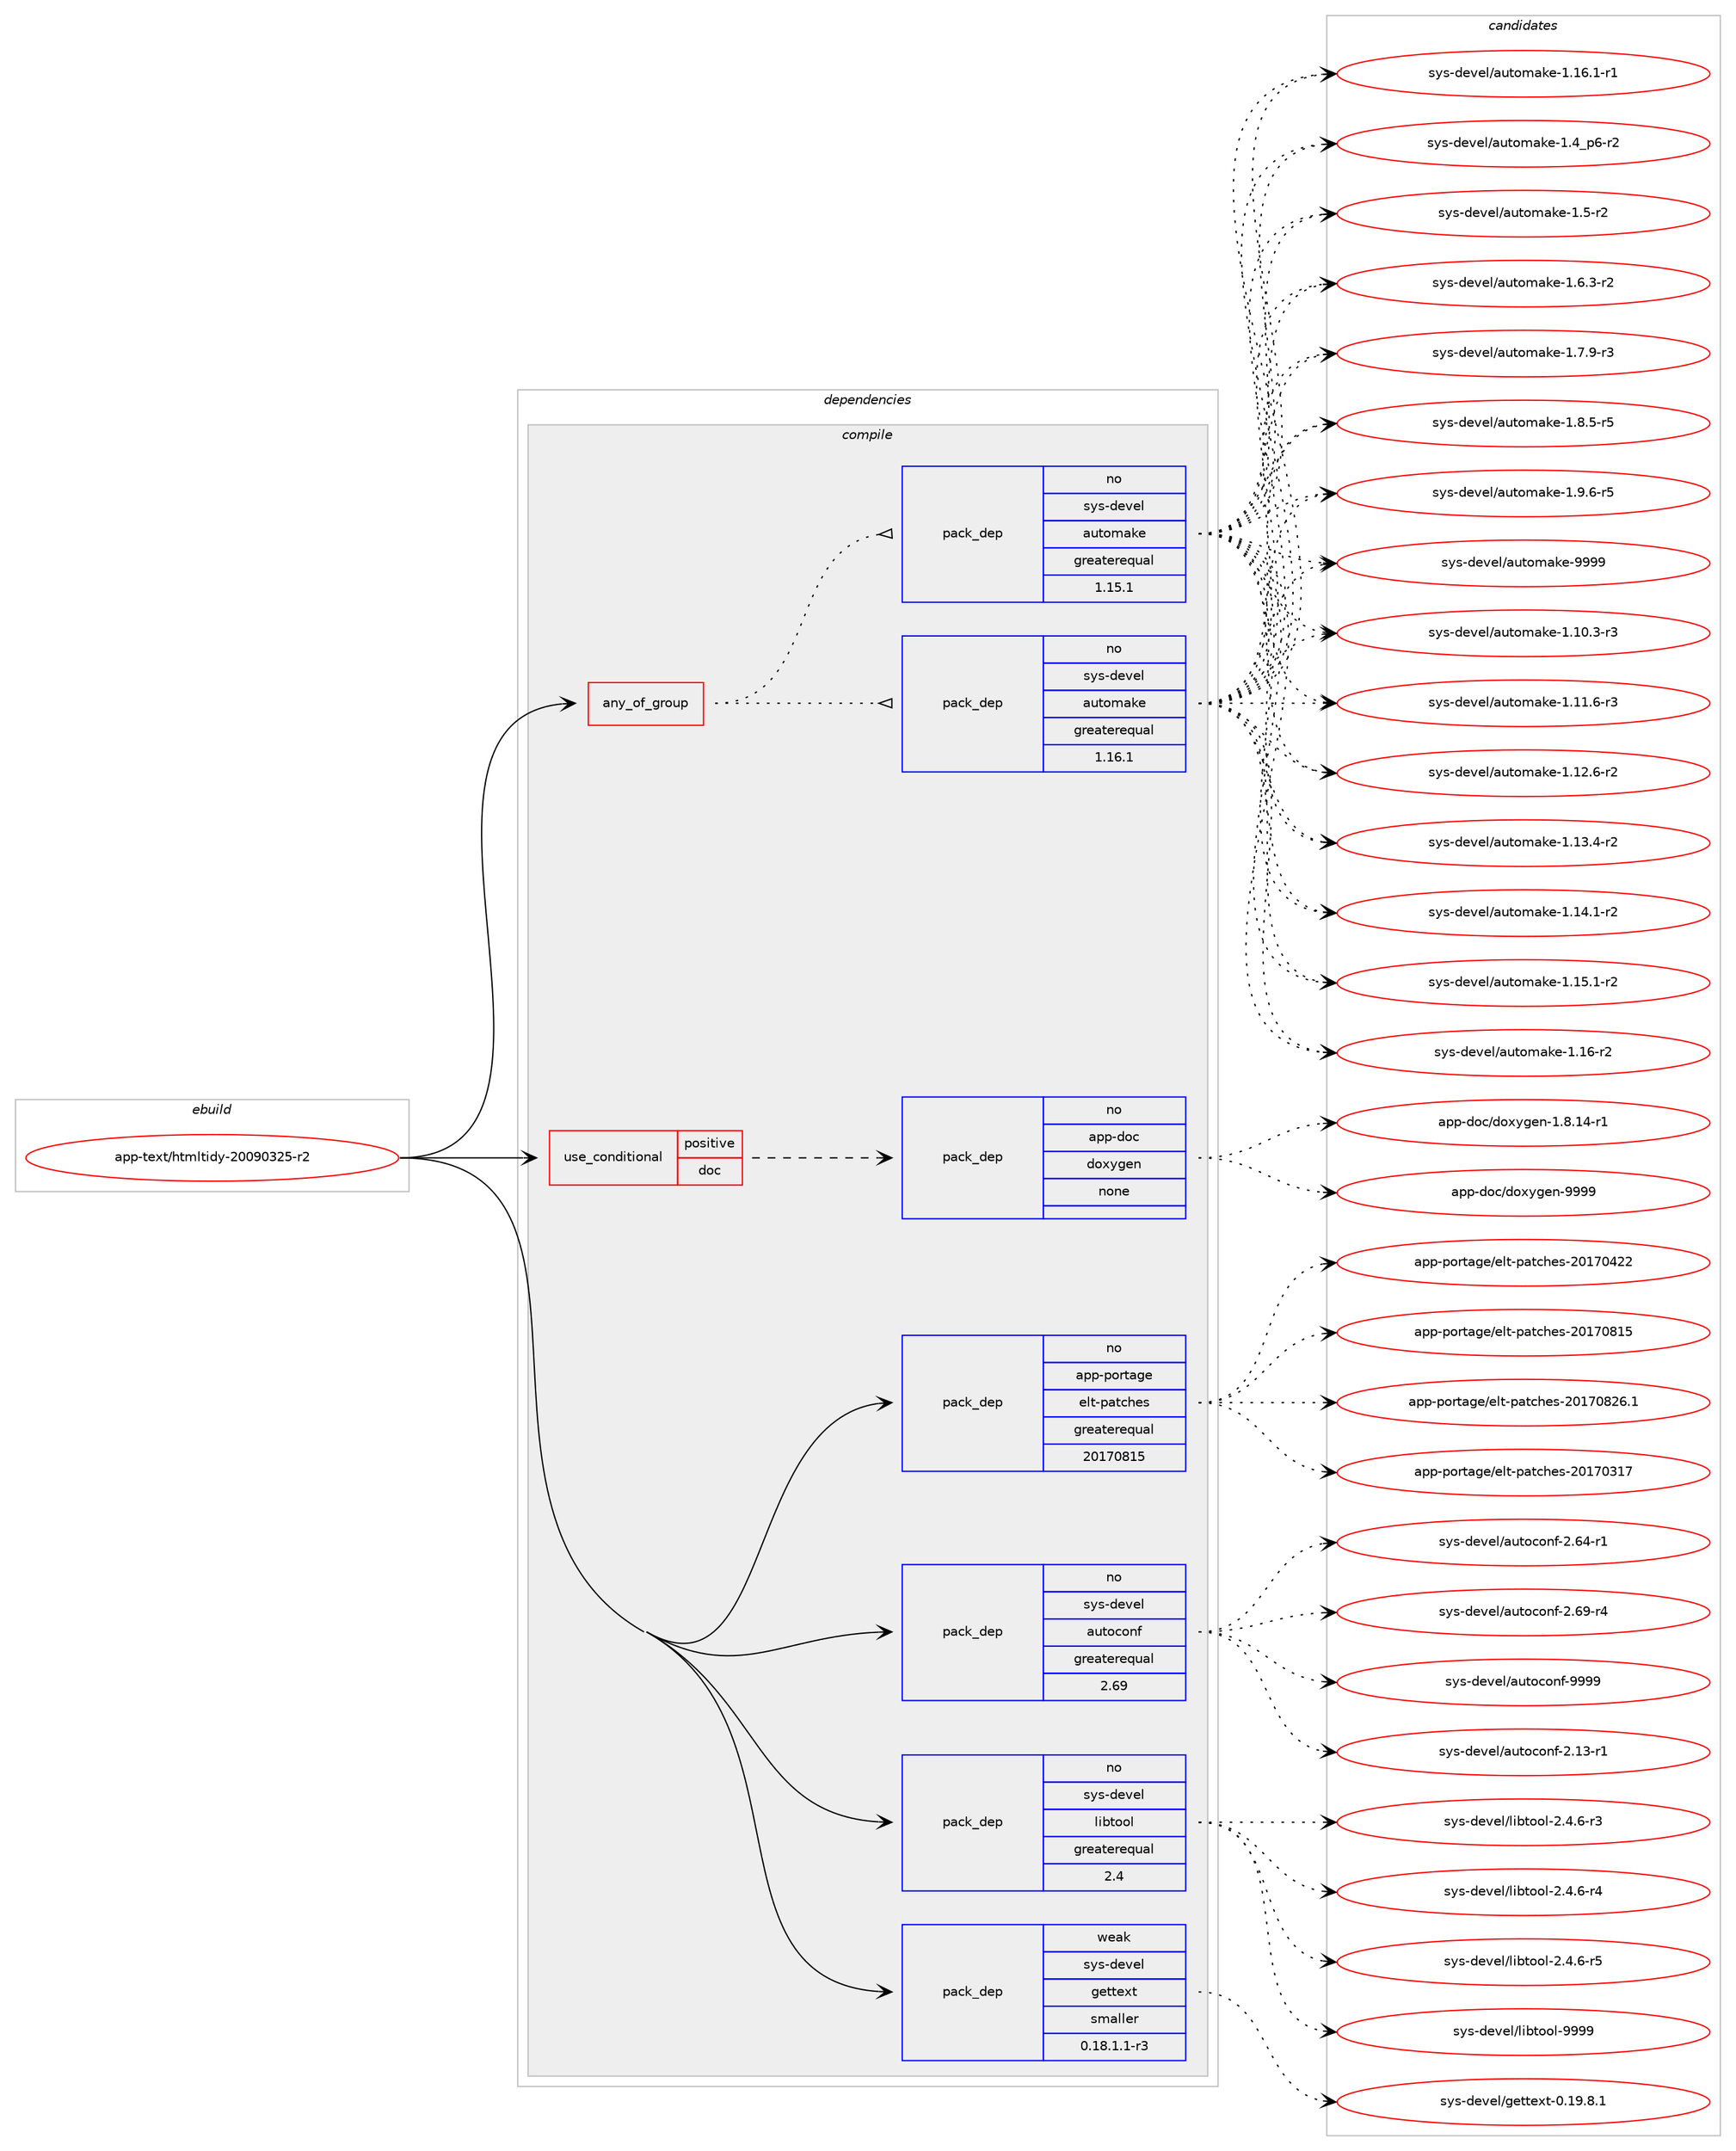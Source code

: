 digraph prolog {

# *************
# Graph options
# *************

newrank=true;
concentrate=true;
compound=true;
graph [rankdir=LR,fontname=Helvetica,fontsize=10,ranksep=1.5];#, ranksep=2.5, nodesep=0.2];
edge  [arrowhead=vee];
node  [fontname=Helvetica,fontsize=10];

# **********
# The ebuild
# **********

subgraph cluster_leftcol {
color=gray;
rank=same;
label=<<i>ebuild</i>>;
id [label="app-text/htmltidy-20090325-r2", color=red, width=4, href="../app-text/htmltidy-20090325-r2.svg"];
}

# ****************
# The dependencies
# ****************

subgraph cluster_midcol {
color=gray;
label=<<i>dependencies</i>>;
subgraph cluster_compile {
fillcolor="#eeeeee";
style=filled;
label=<<i>compile</i>>;
subgraph any19940 {
dependency1309649 [label=<<TABLE BORDER="0" CELLBORDER="1" CELLSPACING="0" CELLPADDING="4"><TR><TD CELLPADDING="10">any_of_group</TD></TR></TABLE>>, shape=none, color=red];subgraph pack933527 {
dependency1309650 [label=<<TABLE BORDER="0" CELLBORDER="1" CELLSPACING="0" CELLPADDING="4" WIDTH="220"><TR><TD ROWSPAN="6" CELLPADDING="30">pack_dep</TD></TR><TR><TD WIDTH="110">no</TD></TR><TR><TD>sys-devel</TD></TR><TR><TD>automake</TD></TR><TR><TD>greaterequal</TD></TR><TR><TD>1.16.1</TD></TR></TABLE>>, shape=none, color=blue];
}
dependency1309649:e -> dependency1309650:w [weight=20,style="dotted",arrowhead="oinv"];
subgraph pack933528 {
dependency1309651 [label=<<TABLE BORDER="0" CELLBORDER="1" CELLSPACING="0" CELLPADDING="4" WIDTH="220"><TR><TD ROWSPAN="6" CELLPADDING="30">pack_dep</TD></TR><TR><TD WIDTH="110">no</TD></TR><TR><TD>sys-devel</TD></TR><TR><TD>automake</TD></TR><TR><TD>greaterequal</TD></TR><TR><TD>1.15.1</TD></TR></TABLE>>, shape=none, color=blue];
}
dependency1309649:e -> dependency1309651:w [weight=20,style="dotted",arrowhead="oinv"];
}
id:e -> dependency1309649:w [weight=20,style="solid",arrowhead="vee"];
subgraph cond355636 {
dependency1309652 [label=<<TABLE BORDER="0" CELLBORDER="1" CELLSPACING="0" CELLPADDING="4"><TR><TD ROWSPAN="3" CELLPADDING="10">use_conditional</TD></TR><TR><TD>positive</TD></TR><TR><TD>doc</TD></TR></TABLE>>, shape=none, color=red];
subgraph pack933529 {
dependency1309653 [label=<<TABLE BORDER="0" CELLBORDER="1" CELLSPACING="0" CELLPADDING="4" WIDTH="220"><TR><TD ROWSPAN="6" CELLPADDING="30">pack_dep</TD></TR><TR><TD WIDTH="110">no</TD></TR><TR><TD>app-doc</TD></TR><TR><TD>doxygen</TD></TR><TR><TD>none</TD></TR><TR><TD></TD></TR></TABLE>>, shape=none, color=blue];
}
dependency1309652:e -> dependency1309653:w [weight=20,style="dashed",arrowhead="vee"];
}
id:e -> dependency1309652:w [weight=20,style="solid",arrowhead="vee"];
subgraph pack933530 {
dependency1309654 [label=<<TABLE BORDER="0" CELLBORDER="1" CELLSPACING="0" CELLPADDING="4" WIDTH="220"><TR><TD ROWSPAN="6" CELLPADDING="30">pack_dep</TD></TR><TR><TD WIDTH="110">no</TD></TR><TR><TD>app-portage</TD></TR><TR><TD>elt-patches</TD></TR><TR><TD>greaterequal</TD></TR><TR><TD>20170815</TD></TR></TABLE>>, shape=none, color=blue];
}
id:e -> dependency1309654:w [weight=20,style="solid",arrowhead="vee"];
subgraph pack933531 {
dependency1309655 [label=<<TABLE BORDER="0" CELLBORDER="1" CELLSPACING="0" CELLPADDING="4" WIDTH="220"><TR><TD ROWSPAN="6" CELLPADDING="30">pack_dep</TD></TR><TR><TD WIDTH="110">no</TD></TR><TR><TD>sys-devel</TD></TR><TR><TD>autoconf</TD></TR><TR><TD>greaterequal</TD></TR><TR><TD>2.69</TD></TR></TABLE>>, shape=none, color=blue];
}
id:e -> dependency1309655:w [weight=20,style="solid",arrowhead="vee"];
subgraph pack933532 {
dependency1309656 [label=<<TABLE BORDER="0" CELLBORDER="1" CELLSPACING="0" CELLPADDING="4" WIDTH="220"><TR><TD ROWSPAN="6" CELLPADDING="30">pack_dep</TD></TR><TR><TD WIDTH="110">no</TD></TR><TR><TD>sys-devel</TD></TR><TR><TD>libtool</TD></TR><TR><TD>greaterequal</TD></TR><TR><TD>2.4</TD></TR></TABLE>>, shape=none, color=blue];
}
id:e -> dependency1309656:w [weight=20,style="solid",arrowhead="vee"];
subgraph pack933533 {
dependency1309657 [label=<<TABLE BORDER="0" CELLBORDER="1" CELLSPACING="0" CELLPADDING="4" WIDTH="220"><TR><TD ROWSPAN="6" CELLPADDING="30">pack_dep</TD></TR><TR><TD WIDTH="110">weak</TD></TR><TR><TD>sys-devel</TD></TR><TR><TD>gettext</TD></TR><TR><TD>smaller</TD></TR><TR><TD>0.18.1.1-r3</TD></TR></TABLE>>, shape=none, color=blue];
}
id:e -> dependency1309657:w [weight=20,style="solid",arrowhead="vee"];
}
subgraph cluster_compileandrun {
fillcolor="#eeeeee";
style=filled;
label=<<i>compile and run</i>>;
}
subgraph cluster_run {
fillcolor="#eeeeee";
style=filled;
label=<<i>run</i>>;
}
}

# **************
# The candidates
# **************

subgraph cluster_choices {
rank=same;
color=gray;
label=<<i>candidates</i>>;

subgraph choice933527 {
color=black;
nodesep=1;
choice11512111545100101118101108479711711611110997107101454946494846514511451 [label="sys-devel/automake-1.10.3-r3", color=red, width=4,href="../sys-devel/automake-1.10.3-r3.svg"];
choice11512111545100101118101108479711711611110997107101454946494946544511451 [label="sys-devel/automake-1.11.6-r3", color=red, width=4,href="../sys-devel/automake-1.11.6-r3.svg"];
choice11512111545100101118101108479711711611110997107101454946495046544511450 [label="sys-devel/automake-1.12.6-r2", color=red, width=4,href="../sys-devel/automake-1.12.6-r2.svg"];
choice11512111545100101118101108479711711611110997107101454946495146524511450 [label="sys-devel/automake-1.13.4-r2", color=red, width=4,href="../sys-devel/automake-1.13.4-r2.svg"];
choice11512111545100101118101108479711711611110997107101454946495246494511450 [label="sys-devel/automake-1.14.1-r2", color=red, width=4,href="../sys-devel/automake-1.14.1-r2.svg"];
choice11512111545100101118101108479711711611110997107101454946495346494511450 [label="sys-devel/automake-1.15.1-r2", color=red, width=4,href="../sys-devel/automake-1.15.1-r2.svg"];
choice1151211154510010111810110847971171161111099710710145494649544511450 [label="sys-devel/automake-1.16-r2", color=red, width=4,href="../sys-devel/automake-1.16-r2.svg"];
choice11512111545100101118101108479711711611110997107101454946495446494511449 [label="sys-devel/automake-1.16.1-r1", color=red, width=4,href="../sys-devel/automake-1.16.1-r1.svg"];
choice115121115451001011181011084797117116111109971071014549465295112544511450 [label="sys-devel/automake-1.4_p6-r2", color=red, width=4,href="../sys-devel/automake-1.4_p6-r2.svg"];
choice11512111545100101118101108479711711611110997107101454946534511450 [label="sys-devel/automake-1.5-r2", color=red, width=4,href="../sys-devel/automake-1.5-r2.svg"];
choice115121115451001011181011084797117116111109971071014549465446514511450 [label="sys-devel/automake-1.6.3-r2", color=red, width=4,href="../sys-devel/automake-1.6.3-r2.svg"];
choice115121115451001011181011084797117116111109971071014549465546574511451 [label="sys-devel/automake-1.7.9-r3", color=red, width=4,href="../sys-devel/automake-1.7.9-r3.svg"];
choice115121115451001011181011084797117116111109971071014549465646534511453 [label="sys-devel/automake-1.8.5-r5", color=red, width=4,href="../sys-devel/automake-1.8.5-r5.svg"];
choice115121115451001011181011084797117116111109971071014549465746544511453 [label="sys-devel/automake-1.9.6-r5", color=red, width=4,href="../sys-devel/automake-1.9.6-r5.svg"];
choice115121115451001011181011084797117116111109971071014557575757 [label="sys-devel/automake-9999", color=red, width=4,href="../sys-devel/automake-9999.svg"];
dependency1309650:e -> choice11512111545100101118101108479711711611110997107101454946494846514511451:w [style=dotted,weight="100"];
dependency1309650:e -> choice11512111545100101118101108479711711611110997107101454946494946544511451:w [style=dotted,weight="100"];
dependency1309650:e -> choice11512111545100101118101108479711711611110997107101454946495046544511450:w [style=dotted,weight="100"];
dependency1309650:e -> choice11512111545100101118101108479711711611110997107101454946495146524511450:w [style=dotted,weight="100"];
dependency1309650:e -> choice11512111545100101118101108479711711611110997107101454946495246494511450:w [style=dotted,weight="100"];
dependency1309650:e -> choice11512111545100101118101108479711711611110997107101454946495346494511450:w [style=dotted,weight="100"];
dependency1309650:e -> choice1151211154510010111810110847971171161111099710710145494649544511450:w [style=dotted,weight="100"];
dependency1309650:e -> choice11512111545100101118101108479711711611110997107101454946495446494511449:w [style=dotted,weight="100"];
dependency1309650:e -> choice115121115451001011181011084797117116111109971071014549465295112544511450:w [style=dotted,weight="100"];
dependency1309650:e -> choice11512111545100101118101108479711711611110997107101454946534511450:w [style=dotted,weight="100"];
dependency1309650:e -> choice115121115451001011181011084797117116111109971071014549465446514511450:w [style=dotted,weight="100"];
dependency1309650:e -> choice115121115451001011181011084797117116111109971071014549465546574511451:w [style=dotted,weight="100"];
dependency1309650:e -> choice115121115451001011181011084797117116111109971071014549465646534511453:w [style=dotted,weight="100"];
dependency1309650:e -> choice115121115451001011181011084797117116111109971071014549465746544511453:w [style=dotted,weight="100"];
dependency1309650:e -> choice115121115451001011181011084797117116111109971071014557575757:w [style=dotted,weight="100"];
}
subgraph choice933528 {
color=black;
nodesep=1;
choice11512111545100101118101108479711711611110997107101454946494846514511451 [label="sys-devel/automake-1.10.3-r3", color=red, width=4,href="../sys-devel/automake-1.10.3-r3.svg"];
choice11512111545100101118101108479711711611110997107101454946494946544511451 [label="sys-devel/automake-1.11.6-r3", color=red, width=4,href="../sys-devel/automake-1.11.6-r3.svg"];
choice11512111545100101118101108479711711611110997107101454946495046544511450 [label="sys-devel/automake-1.12.6-r2", color=red, width=4,href="../sys-devel/automake-1.12.6-r2.svg"];
choice11512111545100101118101108479711711611110997107101454946495146524511450 [label="sys-devel/automake-1.13.4-r2", color=red, width=4,href="../sys-devel/automake-1.13.4-r2.svg"];
choice11512111545100101118101108479711711611110997107101454946495246494511450 [label="sys-devel/automake-1.14.1-r2", color=red, width=4,href="../sys-devel/automake-1.14.1-r2.svg"];
choice11512111545100101118101108479711711611110997107101454946495346494511450 [label="sys-devel/automake-1.15.1-r2", color=red, width=4,href="../sys-devel/automake-1.15.1-r2.svg"];
choice1151211154510010111810110847971171161111099710710145494649544511450 [label="sys-devel/automake-1.16-r2", color=red, width=4,href="../sys-devel/automake-1.16-r2.svg"];
choice11512111545100101118101108479711711611110997107101454946495446494511449 [label="sys-devel/automake-1.16.1-r1", color=red, width=4,href="../sys-devel/automake-1.16.1-r1.svg"];
choice115121115451001011181011084797117116111109971071014549465295112544511450 [label="sys-devel/automake-1.4_p6-r2", color=red, width=4,href="../sys-devel/automake-1.4_p6-r2.svg"];
choice11512111545100101118101108479711711611110997107101454946534511450 [label="sys-devel/automake-1.5-r2", color=red, width=4,href="../sys-devel/automake-1.5-r2.svg"];
choice115121115451001011181011084797117116111109971071014549465446514511450 [label="sys-devel/automake-1.6.3-r2", color=red, width=4,href="../sys-devel/automake-1.6.3-r2.svg"];
choice115121115451001011181011084797117116111109971071014549465546574511451 [label="sys-devel/automake-1.7.9-r3", color=red, width=4,href="../sys-devel/automake-1.7.9-r3.svg"];
choice115121115451001011181011084797117116111109971071014549465646534511453 [label="sys-devel/automake-1.8.5-r5", color=red, width=4,href="../sys-devel/automake-1.8.5-r5.svg"];
choice115121115451001011181011084797117116111109971071014549465746544511453 [label="sys-devel/automake-1.9.6-r5", color=red, width=4,href="../sys-devel/automake-1.9.6-r5.svg"];
choice115121115451001011181011084797117116111109971071014557575757 [label="sys-devel/automake-9999", color=red, width=4,href="../sys-devel/automake-9999.svg"];
dependency1309651:e -> choice11512111545100101118101108479711711611110997107101454946494846514511451:w [style=dotted,weight="100"];
dependency1309651:e -> choice11512111545100101118101108479711711611110997107101454946494946544511451:w [style=dotted,weight="100"];
dependency1309651:e -> choice11512111545100101118101108479711711611110997107101454946495046544511450:w [style=dotted,weight="100"];
dependency1309651:e -> choice11512111545100101118101108479711711611110997107101454946495146524511450:w [style=dotted,weight="100"];
dependency1309651:e -> choice11512111545100101118101108479711711611110997107101454946495246494511450:w [style=dotted,weight="100"];
dependency1309651:e -> choice11512111545100101118101108479711711611110997107101454946495346494511450:w [style=dotted,weight="100"];
dependency1309651:e -> choice1151211154510010111810110847971171161111099710710145494649544511450:w [style=dotted,weight="100"];
dependency1309651:e -> choice11512111545100101118101108479711711611110997107101454946495446494511449:w [style=dotted,weight="100"];
dependency1309651:e -> choice115121115451001011181011084797117116111109971071014549465295112544511450:w [style=dotted,weight="100"];
dependency1309651:e -> choice11512111545100101118101108479711711611110997107101454946534511450:w [style=dotted,weight="100"];
dependency1309651:e -> choice115121115451001011181011084797117116111109971071014549465446514511450:w [style=dotted,weight="100"];
dependency1309651:e -> choice115121115451001011181011084797117116111109971071014549465546574511451:w [style=dotted,weight="100"];
dependency1309651:e -> choice115121115451001011181011084797117116111109971071014549465646534511453:w [style=dotted,weight="100"];
dependency1309651:e -> choice115121115451001011181011084797117116111109971071014549465746544511453:w [style=dotted,weight="100"];
dependency1309651:e -> choice115121115451001011181011084797117116111109971071014557575757:w [style=dotted,weight="100"];
}
subgraph choice933529 {
color=black;
nodesep=1;
choice97112112451001119947100111120121103101110454946564649524511449 [label="app-doc/doxygen-1.8.14-r1", color=red, width=4,href="../app-doc/doxygen-1.8.14-r1.svg"];
choice971121124510011199471001111201211031011104557575757 [label="app-doc/doxygen-9999", color=red, width=4,href="../app-doc/doxygen-9999.svg"];
dependency1309653:e -> choice97112112451001119947100111120121103101110454946564649524511449:w [style=dotted,weight="100"];
dependency1309653:e -> choice971121124510011199471001111201211031011104557575757:w [style=dotted,weight="100"];
}
subgraph choice933530 {
color=black;
nodesep=1;
choice97112112451121111141169710310147101108116451129711699104101115455048495548514955 [label="app-portage/elt-patches-20170317", color=red, width=4,href="../app-portage/elt-patches-20170317.svg"];
choice97112112451121111141169710310147101108116451129711699104101115455048495548525050 [label="app-portage/elt-patches-20170422", color=red, width=4,href="../app-portage/elt-patches-20170422.svg"];
choice97112112451121111141169710310147101108116451129711699104101115455048495548564953 [label="app-portage/elt-patches-20170815", color=red, width=4,href="../app-portage/elt-patches-20170815.svg"];
choice971121124511211111411697103101471011081164511297116991041011154550484955485650544649 [label="app-portage/elt-patches-20170826.1", color=red, width=4,href="../app-portage/elt-patches-20170826.1.svg"];
dependency1309654:e -> choice97112112451121111141169710310147101108116451129711699104101115455048495548514955:w [style=dotted,weight="100"];
dependency1309654:e -> choice97112112451121111141169710310147101108116451129711699104101115455048495548525050:w [style=dotted,weight="100"];
dependency1309654:e -> choice97112112451121111141169710310147101108116451129711699104101115455048495548564953:w [style=dotted,weight="100"];
dependency1309654:e -> choice971121124511211111411697103101471011081164511297116991041011154550484955485650544649:w [style=dotted,weight="100"];
}
subgraph choice933531 {
color=black;
nodesep=1;
choice1151211154510010111810110847971171161119911111010245504649514511449 [label="sys-devel/autoconf-2.13-r1", color=red, width=4,href="../sys-devel/autoconf-2.13-r1.svg"];
choice1151211154510010111810110847971171161119911111010245504654524511449 [label="sys-devel/autoconf-2.64-r1", color=red, width=4,href="../sys-devel/autoconf-2.64-r1.svg"];
choice1151211154510010111810110847971171161119911111010245504654574511452 [label="sys-devel/autoconf-2.69-r4", color=red, width=4,href="../sys-devel/autoconf-2.69-r4.svg"];
choice115121115451001011181011084797117116111991111101024557575757 [label="sys-devel/autoconf-9999", color=red, width=4,href="../sys-devel/autoconf-9999.svg"];
dependency1309655:e -> choice1151211154510010111810110847971171161119911111010245504649514511449:w [style=dotted,weight="100"];
dependency1309655:e -> choice1151211154510010111810110847971171161119911111010245504654524511449:w [style=dotted,weight="100"];
dependency1309655:e -> choice1151211154510010111810110847971171161119911111010245504654574511452:w [style=dotted,weight="100"];
dependency1309655:e -> choice115121115451001011181011084797117116111991111101024557575757:w [style=dotted,weight="100"];
}
subgraph choice933532 {
color=black;
nodesep=1;
choice1151211154510010111810110847108105981161111111084550465246544511451 [label="sys-devel/libtool-2.4.6-r3", color=red, width=4,href="../sys-devel/libtool-2.4.6-r3.svg"];
choice1151211154510010111810110847108105981161111111084550465246544511452 [label="sys-devel/libtool-2.4.6-r4", color=red, width=4,href="../sys-devel/libtool-2.4.6-r4.svg"];
choice1151211154510010111810110847108105981161111111084550465246544511453 [label="sys-devel/libtool-2.4.6-r5", color=red, width=4,href="../sys-devel/libtool-2.4.6-r5.svg"];
choice1151211154510010111810110847108105981161111111084557575757 [label="sys-devel/libtool-9999", color=red, width=4,href="../sys-devel/libtool-9999.svg"];
dependency1309656:e -> choice1151211154510010111810110847108105981161111111084550465246544511451:w [style=dotted,weight="100"];
dependency1309656:e -> choice1151211154510010111810110847108105981161111111084550465246544511452:w [style=dotted,weight="100"];
dependency1309656:e -> choice1151211154510010111810110847108105981161111111084550465246544511453:w [style=dotted,weight="100"];
dependency1309656:e -> choice1151211154510010111810110847108105981161111111084557575757:w [style=dotted,weight="100"];
}
subgraph choice933533 {
color=black;
nodesep=1;
choice1151211154510010111810110847103101116116101120116454846495746564649 [label="sys-devel/gettext-0.19.8.1", color=red, width=4,href="../sys-devel/gettext-0.19.8.1.svg"];
dependency1309657:e -> choice1151211154510010111810110847103101116116101120116454846495746564649:w [style=dotted,weight="100"];
}
}

}
